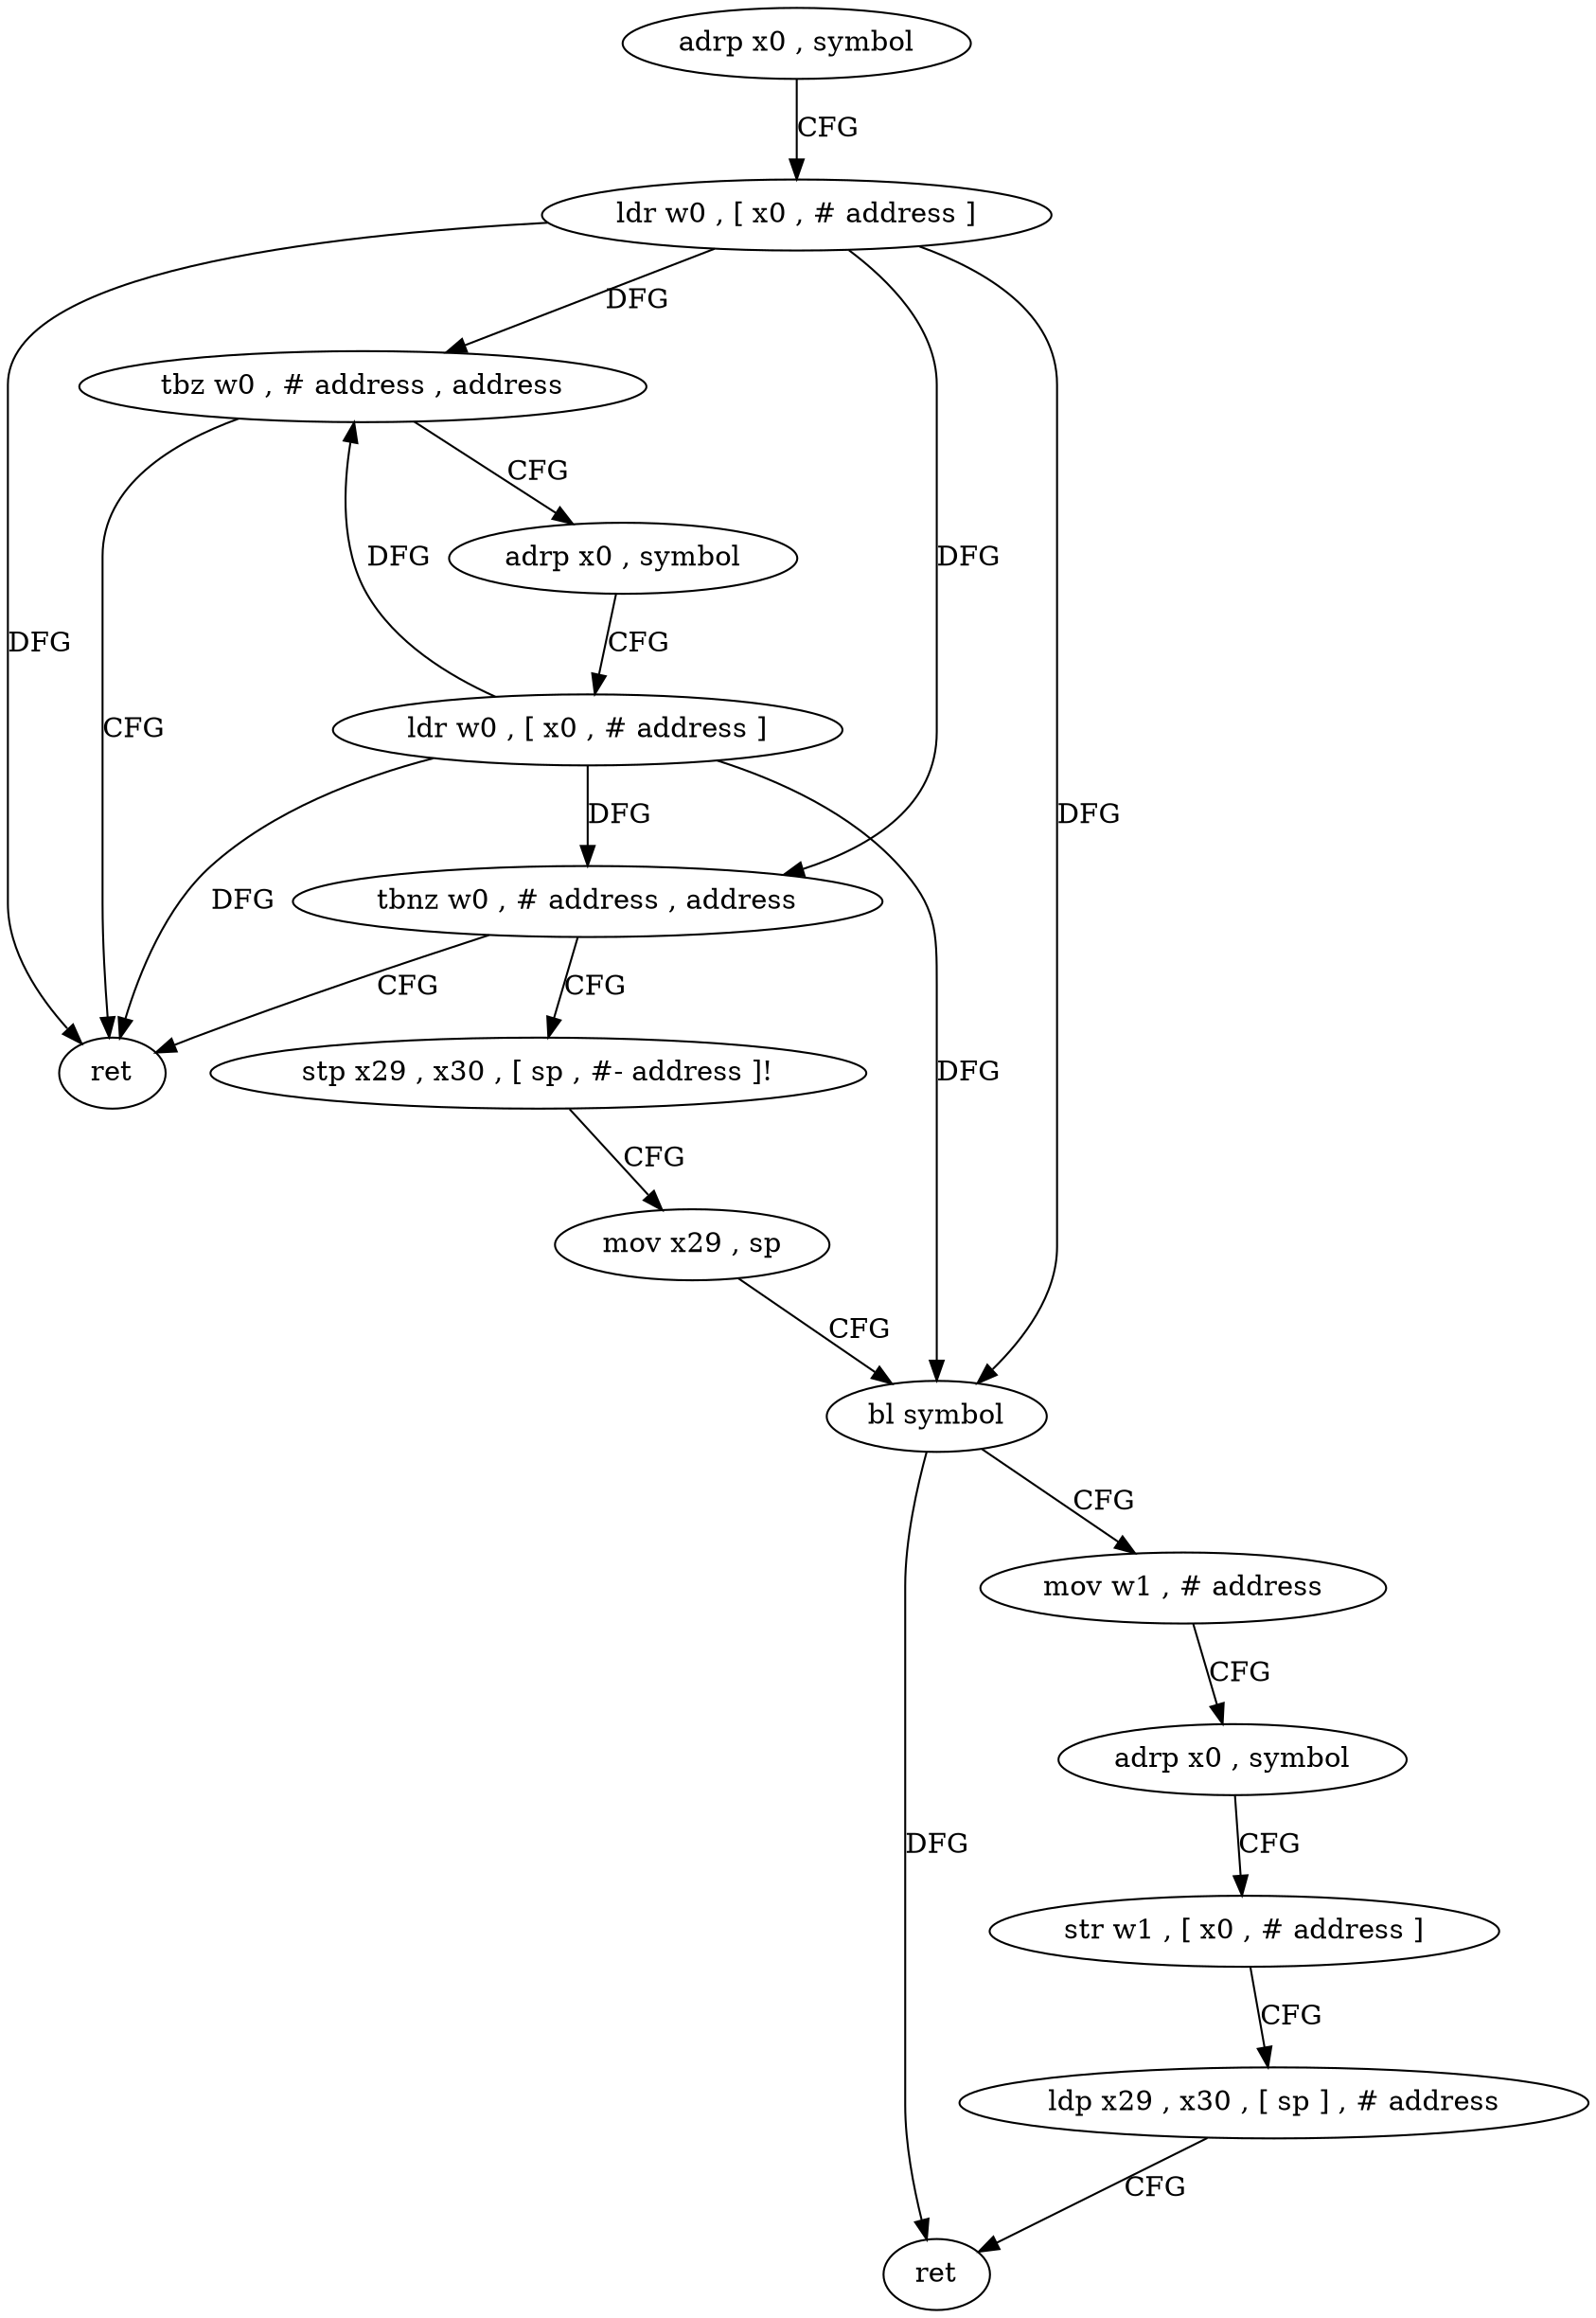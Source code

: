 digraph "func" {
"4208736" [label = "adrp x0 , symbol" ]
"4208740" [label = "ldr w0 , [ x0 , # address ]" ]
"4208744" [label = "tbz w0 , # address , address" ]
"4208792" [label = "ret" ]
"4208748" [label = "adrp x0 , symbol" ]
"4208752" [label = "ldr w0 , [ x0 , # address ]" ]
"4208756" [label = "tbnz w0 , # address , address" ]
"4208760" [label = "stp x29 , x30 , [ sp , #- address ]!" ]
"4208764" [label = "mov x29 , sp" ]
"4208768" [label = "bl symbol" ]
"4208772" [label = "mov w1 , # address" ]
"4208776" [label = "adrp x0 , symbol" ]
"4208780" [label = "str w1 , [ x0 , # address ]" ]
"4208784" [label = "ldp x29 , x30 , [ sp ] , # address" ]
"4208788" [label = "ret" ]
"4208736" -> "4208740" [ label = "CFG" ]
"4208740" -> "4208744" [ label = "DFG" ]
"4208740" -> "4208792" [ label = "DFG" ]
"4208740" -> "4208756" [ label = "DFG" ]
"4208740" -> "4208768" [ label = "DFG" ]
"4208744" -> "4208792" [ label = "CFG" ]
"4208744" -> "4208748" [ label = "CFG" ]
"4208748" -> "4208752" [ label = "CFG" ]
"4208752" -> "4208756" [ label = "DFG" ]
"4208752" -> "4208744" [ label = "DFG" ]
"4208752" -> "4208792" [ label = "DFG" ]
"4208752" -> "4208768" [ label = "DFG" ]
"4208756" -> "4208792" [ label = "CFG" ]
"4208756" -> "4208760" [ label = "CFG" ]
"4208760" -> "4208764" [ label = "CFG" ]
"4208764" -> "4208768" [ label = "CFG" ]
"4208768" -> "4208772" [ label = "CFG" ]
"4208768" -> "4208788" [ label = "DFG" ]
"4208772" -> "4208776" [ label = "CFG" ]
"4208776" -> "4208780" [ label = "CFG" ]
"4208780" -> "4208784" [ label = "CFG" ]
"4208784" -> "4208788" [ label = "CFG" ]
}
